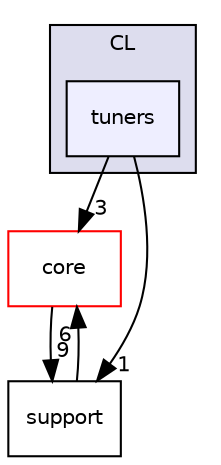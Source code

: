 digraph "arm_compute/runtime/CL/tuners" {
  compound=true
  node [ fontsize="10", fontname="Helvetica"];
  edge [ labelfontsize="10", labelfontname="Helvetica"];
  subgraph clusterdir_b986aa98f9b6490bb4fc7918500346fb {
    graph [ bgcolor="#ddddee", pencolor="black", label="CL" fontname="Helvetica", fontsize="10", URL="dir_b986aa98f9b6490bb4fc7918500346fb.xhtml"]
  dir_50b23570393db6a4ca8647d7d5ff6dbe [shape=box, label="tuners", style="filled", fillcolor="#eeeeff", pencolor="black", URL="dir_50b23570393db6a4ca8647d7d5ff6dbe.xhtml"];
  }
  dir_1fb090f0c6070330bfaccc4236d3ca0d [shape=box label="core" fillcolor="white" style="filled" color="red" URL="dir_1fb090f0c6070330bfaccc4236d3ca0d.xhtml"];
  dir_5815af820a9cc9481f1d0990a0d60286 [shape=box label="support" URL="dir_5815af820a9cc9481f1d0990a0d60286.xhtml"];
  dir_50b23570393db6a4ca8647d7d5ff6dbe->dir_1fb090f0c6070330bfaccc4236d3ca0d [headlabel="3", labeldistance=1.5 headhref="dir_000070_000001.xhtml"];
  dir_50b23570393db6a4ca8647d7d5ff6dbe->dir_5815af820a9cc9481f1d0990a0d60286 [headlabel="1", labeldistance=1.5 headhref="dir_000070_000031.xhtml"];
  dir_1fb090f0c6070330bfaccc4236d3ca0d->dir_5815af820a9cc9481f1d0990a0d60286 [headlabel="9", labeldistance=1.5 headhref="dir_000001_000031.xhtml"];
  dir_5815af820a9cc9481f1d0990a0d60286->dir_1fb090f0c6070330bfaccc4236d3ca0d [headlabel="6", labeldistance=1.5 headhref="dir_000031_000001.xhtml"];
}

